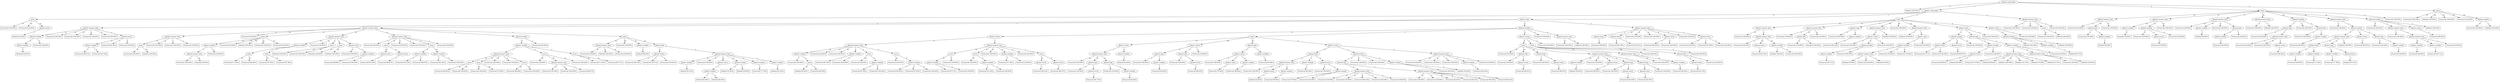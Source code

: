 digraph G {
"bg==" [ shape=ellipse label="phone2-subnumber"]
"bg==" -> "bi0w" [ label="0" ]
"bi0w" [ shape=box label="Deleted (100.00%)"]
"bg==" -> "bi0x" [ label="1" ]
"bi0x" [ shape=ellipse label="phone1-subnumber"]
"bi0x" -> "bi0xLTA=" [ label="0" ]
"bi0xLTA=" [ shape=ellipse label="name"]
"bi0xLTA=" -> "bi0xLTAtMA==" [ label="Fc" ]
"bi0xLTAtMA==" [ shape=box label="Preserved (100.00%)"]
"bi0xLTA=" -> "bi0xLTAtMw==" [ label="Nc" ]
"bi0xLTAtMw==" [ shape=box label="Preserved (100.00%)"]
"bi0xLTA=" -> "bi0xLTAtNQ==" [ label="Sc" ]
"bi0xLTAtNQ==" [ shape=ellipse label="phone2-stress"]
"bi0xLTAtNQ==" -> "bi0xLTAtNS0w" [ label="-1" ]
"bi0xLTAtNS0w" [ shape=box label="Deleted (81.82%)"]
"bi0x" -> "bi0xLTE=" [ label="1" ]
"bi0xLTE=" [ shape=ellipse label="phone1-type"]
"bi0xLTE=" -> "bi0xLTEtMA==" [ label="a" ]
"bi0xLTEtMA==" [ shape=ellipse label="phone1-manner class"]
"bi0xLTEtMA==" -> "bi0xLTEtMC0xMQ==" [ label="fn" ]
"bi0xLTEtMC0xMQ==" [ shape=ellipse label="phone2-number"]
"bi0xLTEtMC0xMQ==" -> "bi0xLTEtMC0xMS0y" [ label="2" ]
"bi0xLTEtMC0xMS0y" [ shape=ellipse label="phone1-number"]
"bi0xLTEtMC0xMS0y" -> "bi0xLTEtMC0xMS0yLTE=" [ label="1" ]
"bi0xLTEtMC0xMS0yLTE=" [ shape=box label="Mutated (50.00%)"]
"bi0xLTEtMC0xMQ==" -> "bi0xLTEtMC0xMS0z" [ label="3" ]
"bi0xLTEtMC0xMS0z" [ shape=box label="Preserved (100.00%)"]
"bi0xLTEtMA==" -> "bi0xLTEtMC0xMg==" [ label="fs" ]
"bi0xLTEtMC0xMg==" [ shape=box label="Preserved (100.00%)"]
"bi0xLTEtMA==" -> "bi0xLTEtMC0xMw==" [ label="fu" ]
"bi0xLTEtMC0xMw==" [ shape=box label="Preserved (100.00%)"]
"bi0xLTEtMA==" -> "bi0xLTEtMC0xNA==" [ label="g" ]
"bi0xLTEtMC0xNA==" [ shape=box label="Preserved (100.00%)"]
"bi0xLTEtMA==" -> "bi0xLTEtMC0xNQ==" [ label="n" ]
"bi0xLTEtMC0xNQ==" [ shape=box label="Preserved (100.00%)"]
"bi0xLTEtMA==" -> "bi0xLTEtMC0xNg==" [ label="s" ]
"bi0xLTEtMC0xNg==" [ shape=ellipse label="phone2-stress"]
"bi0xLTEtMC0xNg==" -> "bi0xLTEtMC0xNi0x" [ label="0" ]
"bi0xLTEtMC0xNi0x" [ shape=ellipse label="phone1-number"]
"bi0xLTEtMC0xNi0x" -> "bi0xLTEtMC0xNi0xLTE=" [ label="1" ]
"bi0xLTEtMC0xNi0xLTE=" [ shape=box label="Preserved (66.67%)"]
"bi0xLTEtMC0xNi0x" -> "bi0xLTEtMC0xNi0xLTI=" [ label="2" ]
"bi0xLTEtMC0xNi0xLTI=" [ shape=box label="Preserved (83.33%)"]
"bi0xLTEtMC0xNg==" -> "bi0xLTEtMC0xNi0y" [ label="1" ]
"bi0xLTEtMC0xNi0y" [ shape=box label="Preserved (94.44%)"]
"bi0xLTEtMC0xNg==" -> "bi0xLTEtMC0xNi0z" [ label="2" ]
"bi0xLTEtMC0xNi0z" [ shape=box label="Preserved (100.00%)"]
"bi0xLTE=" -> "bi0xLTEtMQ==" [ label="c" ]
"bi0xLTEtMQ==" [ shape=ellipse label="phone1-manner class"]
"bi0xLTEtMQ==" -> "bi0xLTEtMS0xMA==" [ label="a" ]
"bi0xLTEtMS0xMA==" [ shape=ellipse label="phone2-manner class"]
"bi0xLTEtMS0xMA==" -> "bi0xLTEtMS0xMC0z" [ label="fs" ]
"bi0xLTEtMS0xMC0z" [ shape=ellipse label="name"]
"bi0xLTEtMS0xMC0z" -> "bi0xLTEtMS0xMC0zLTA=" [ label="Fc" ]
"bi0xLTEtMS0xMC0zLTA=" [ shape=box label="Preserved (100.00%)"]
"bi0xLTEtMS0xMC0z" -> "bi0xLTEtMS0xMC0zLTE=" [ label="Fr" ]
"bi0xLTEtMS0xMC0zLTE=" [ shape=box label="Deleted (100.00%)"]
"bi0xLTEtMS0xMA==" -> "bi0xLTEtMS0xMC01" [ label="g" ]
"bi0xLTEtMS0xMC01" [ shape=box label="Preserved (100.00%)"]
"bi0xLTEtMS0xMA==" -> "bi0xLTEtMS0xMC03" [ label="s" ]
"bi0xLTEtMS0xMC03" [ shape=box label="Preserved (100.00%)"]
"bi0xLTEtMS0xMA==" -> "bi0xLTEtMS0xMC04" [ label="v" ]
"bi0xLTEtMS0xMC04" [ shape=box label="Preserved (100.00%)"]
"bi0xLTEtMQ==" -> "bi0xLTEtMS0xMQ==" [ label="fn" ]
"bi0xLTEtMS0xMQ==" [ shape=box label="Preserved (100.00%)"]
"bi0xLTEtMQ==" -> "bi0xLTEtMS0xMg==" [ label="fs" ]
"bi0xLTEtMS0xMg==" [ shape=ellipse label="name"]
"bi0xLTEtMS0xMg==" -> "bi0xLTEtMS0xMi0w" [ label="Fc" ]
"bi0xLTEtMS0xMi0w" [ shape=ellipse label="phone1-number"]
"bi0xLTEtMS0xMi0w" -> "bi0xLTEtMS0xMi0wLTE=" [ label="1" ]
"bi0xLTEtMS0xMi0wLTE=" [ shape=ellipse label="phone2-manner class"]
"bi0xLTEtMS0xMi0wLTE=" -> "bi0xLTEtMS0xMi0wLTEtMQ==" [ label="a" ]
"bi0xLTEtMS0xMi0wLTEtMQ==" [ shape=box label="Preserved (100.00%)"]
"bi0xLTEtMS0xMi0wLTE=" -> "bi0xLTEtMS0xMi0wLTEtMg==" [ label="fn" ]
"bi0xLTEtMS0xMi0wLTEtMg==" [ shape=box label="Mutated (50.00%)"]
"bi0xLTEtMS0xMi0w" -> "bi0xLTEtMS0xMi0wLTI=" [ label="2" ]
"bi0xLTEtMS0xMi0wLTI=" [ shape=box label="Preserved (100.00%)"]
"bi0xLTEtMS0xMg==" -> "bi0xLTEtMS0xMi0x" [ label="Fr" ]
"bi0xLTEtMS0xMi0x" [ shape=box label="Preserved (100.00%)"]
"bi0xLTEtMS0xMg==" -> "bi0xLTEtMS0xMi0z" [ label="Nc" ]
"bi0xLTEtMS0xMi0z" [ shape=box label="Deleted (100.00%)"]
"bi0xLTEtMS0xMg==" -> "bi0xLTEtMS0xMi01" [ label="Sc" ]
"bi0xLTEtMS0xMi01" [ shape=box label="Preserved (100.00%)"]
"bi0xLTEtMS0xMg==" -> "bi0xLTEtMS0xMi02" [ label="Sr" ]
"bi0xLTEtMS0xMi02" [ shape=box label="Preserved (100.00%)"]
"bi0xLTEtMQ==" -> "bi0xLTEtMS0xMw==" [ label="fu" ]
"bi0xLTEtMS0xMw==" [ shape=ellipse label="phone2-manner class"]
"bi0xLTEtMS0xMw==" -> "bi0xLTEtMS0xMy0y" [ label="fn" ]
"bi0xLTEtMS0xMy0y" [ shape=ellipse label="phone1-number"]
"bi0xLTEtMS0xMy0y" -> "bi0xLTEtMS0xMy0yLTE=" [ label="1" ]
"bi0xLTEtMS0xMy0yLTE=" [ shape=ellipse label="name"]
"bi0xLTEtMS0xMy0yLTE=" -> "bi0xLTEtMS0xMy0yLTEtMA==" [ label="Fc" ]
"bi0xLTEtMS0xMy0yLTEtMA==" [ shape=box label="Preserved (71.43%)"]
"bi0xLTEtMS0xMy0yLTE=" -> "bi0xLTEtMS0xMy0yLTEtMQ==" [ label="Fr" ]
"bi0xLTEtMS0xMy0yLTEtMQ==" [ shape=box label="Preserved (64.29%)"]
"bi0xLTEtMS0xMy0y" -> "bi0xLTEtMS0xMy0yLTI=" [ label="2" ]
"bi0xLTEtMS0xMy0yLTI=" [ shape=ellipse label="name"]
"bi0xLTEtMS0xMy0yLTI=" -> "bi0xLTEtMS0xMy0yLTItMA==" [ label="Fc" ]
"bi0xLTEtMS0xMy0yLTItMA==" [ shape=box label="Preserved (87.50%)"]
"bi0xLTEtMS0xMy0yLTI=" -> "bi0xLTEtMS0xMy0yLTItMQ==" [ label="Fr" ]
"bi0xLTEtMS0xMy0yLTItMQ==" [ shape=box label="Preserved (87.50%)"]
"bi0xLTEtMS0xMw==" -> "bi0xLTEtMS0xMy01" [ label="g" ]
"bi0xLTEtMS0xMy01" [ shape=box label="Preserved (100.00%)"]
"bi0xLTEtMS0xMw==" -> "bi0xLTEtMS0xMy02" [ label="n" ]
"bi0xLTEtMS0xMy02" [ shape=ellipse label="name"]
"bi0xLTEtMS0xMy02" -> "bi0xLTEtMS0xMy02LTE=" [ label="Fr" ]
"bi0xLTEtMS0xMy02LTE=" [ shape=box label="Mutated (100.00%)"]
"bi0xLTEtMS0xMy02" -> "bi0xLTEtMS0xMy02LTM=" [ label="Nc" ]
"bi0xLTEtMS0xMy02LTM=" [ shape=box label="Preserved (100.00%)"]
"bi0xLTEtMS0xMw==" -> "bi0xLTEtMS0xMy03" [ label="s" ]
"bi0xLTEtMS0xMy03" [ shape=ellipse label="name"]
"bi0xLTEtMS0xMy03" -> "bi0xLTEtMS0xMy03LTE=" [ label="Fr" ]
"bi0xLTEtMS0xMy03LTE=" [ shape=box label="Mutated (100.00%)"]
"bi0xLTEtMS0xMy03" -> "bi0xLTEtMS0xMy03LTM=" [ label="Nc" ]
"bi0xLTEtMS0xMy03LTM=" [ shape=box label="Deleted (100.00%)"]
"bi0xLTEtMS0xMw==" -> "bi0xLTEtMS0xMy04" [ label="v" ]
"bi0xLTEtMS0xMy04" [ shape=ellipse label="phone2-stress"]
"bi0xLTEtMS0xMy04" -> "bi0xLTEtMS0xMy04LTE=" [ label="0" ]
"bi0xLTEtMS0xMy04LTE=" [ shape=box label="Preserved (100.00%)"]
"bi0xLTEtMS0xMy04" -> "bi0xLTEtMS0xMy04LTI=" [ label="1" ]
"bi0xLTEtMS0xMy04LTI=" [ shape=ellipse label="phone1-number"]
"bi0xLTEtMS0xMy04LTI=" -> "bi0xLTEtMS0xMy04LTItMQ==" [ label="1" ]
"bi0xLTEtMS0xMy04LTItMQ==" [ shape=box label="Preserved (88.89%)"]
"bi0xLTEtMS0xMy04LTI=" -> "bi0xLTEtMS0xMy04LTItMg==" [ label="2" ]
"bi0xLTEtMS0xMy04LTItMg==" [ shape=box label="Preserved (100.00%)"]
"bi0xLTEtMQ==" -> "bi0xLTEtMS0xNA==" [ label="g" ]
"bi0xLTEtMS0xNA==" [ shape=ellipse label="phone2-manner class"]
"bi0xLTEtMS0xNA==" -> "bi0xLTEtMS0xNC0x" [ label="a" ]
"bi0xLTEtMS0xNC0x" [ shape=box label="Preserved (100.00%)"]
"bi0xLTEtMS0xNA==" -> "bi0xLTEtMS0xNC0y" [ label="fn" ]
"bi0xLTEtMS0xNC0y" [ shape=ellipse label="name"]
"bi0xLTEtMS0xNC0y" -> "bi0xLTEtMS0xNC0yLTA=" [ label="Fc" ]
"bi0xLTEtMS0xNC0yLTA=" [ shape=ellipse label="phone2-stress"]
"bi0xLTEtMS0xNC0yLTA=" -> "bi0xLTEtMS0xNC0yLTAtMA==" [ label="-1" ]
"bi0xLTEtMS0xNC0yLTAtMA==" [ shape=box label="Preserved (83.33%)"]
"bi0xLTEtMS0xNC0y" -> "bi0xLTEtMS0xNC0yLTI=" [ label="G" ]
"bi0xLTEtMS0xNC0yLTI=" [ shape=ellipse label="phone2-stress"]
"bi0xLTEtMS0xNC0yLTI=" -> "bi0xLTEtMS0xNC0yLTItMA==" [ label="-1" ]
"bi0xLTEtMS0xNC0yLTItMA==" [ shape=box label="Preserved (66.67%)"]
"bi0xLTEtMS0xNA==" -> "bi0xLTEtMS0xNC01" [ label="g" ]
"bi0xLTEtMS0xNC01" [ shape=box label="Preserved (100.00%)"]
"bi0xLTEtMS0xNA==" -> "bi0xLTEtMS0xNC02" [ label="n" ]
"bi0xLTEtMS0xNC02" [ shape=box label="Preserved (100.00%)"]
"bi0xLTEtMS0xNA==" -> "bi0xLTEtMS0xNC03" [ label="s" ]
"bi0xLTEtMS0xNC03" [ shape=ellipse label="name"]
"bi0xLTEtMS0xNC03" -> "bi0xLTEtMS0xNC03LTI=" [ label="G" ]
"bi0xLTEtMS0xNC03LTI=" [ shape=ellipse label="phone1-number"]
"bi0xLTEtMS0xNC03LTI=" -> "bi0xLTEtMS0xNC03LTItMQ==" [ label="1" ]
"bi0xLTEtMS0xNC03LTItMQ==" [ shape=box label="Preserved (83.33%)"]
"bi0xLTEtMS0xNC03LTI=" -> "bi0xLTEtMS0xNC03LTItMg==" [ label="2" ]
"bi0xLTEtMS0xNC03LTItMg==" [ shape=box label="Preserved (86.67%)"]
"bi0xLTEtMS0xNC03" -> "bi0xLTEtMS0xNC03LTU=" [ label="Sc" ]
"bi0xLTEtMS0xNC03LTU=" [ shape=ellipse label="phone1-number"]
"bi0xLTEtMS0xNC03LTU=" -> "bi0xLTEtMS0xNC03LTUtMQ==" [ label="1" ]
"bi0xLTEtMS0xNC03LTUtMQ==" [ shape=box label="Preserved (83.33%)"]
"bi0xLTEtMS0xNC03LTU=" -> "bi0xLTEtMS0xNC03LTUtMg==" [ label="2" ]
"bi0xLTEtMS0xNC03LTUtMg==" [ shape=box label="Preserved (100.00%)"]
"bi0xLTEtMS0xNA==" -> "bi0xLTEtMS0xNC04" [ label="v" ]
"bi0xLTEtMS0xNC04" [ shape=box label="Preserved (100.00%)"]
"bi0xLTEtMQ==" -> "bi0xLTEtMS0xNQ==" [ label="n" ]
"bi0xLTEtMS0xNQ==" [ shape=ellipse label="phone2-number"]
"bi0xLTEtMS0xNQ==" -> "bi0xLTEtMS0xNS0w" [ label="0" ]
"bi0xLTEtMS0xNS0w" [ shape=ellipse label="phone1-number"]
"bi0xLTEtMS0xNS0w" -> "bi0xLTEtMS0xNS0wLTE=" [ label="1" ]
"bi0xLTEtMS0xNS0wLTE=" [ shape=ellipse label="phone2-manner class"]
"bi0xLTEtMS0xNS0wLTE=" -> "bi0xLTEtMS0xNS0wLTEtMg==" [ label="fn" ]
"bi0xLTEtMS0xNS0wLTEtMg==" [ shape=ellipse label="name"]
"bi0xLTEtMS0xNS0wLTEtMg==" -> "bi0xLTEtMS0xNS0wLTEtMi0w" [ label="Fc" ]
"bi0xLTEtMS0xNS0wLTEtMi0w" [ shape=box label="Preserved (84.62%)"]
"bi0xLTEtMS0xNS0wLTEtMg==" -> "bi0xLTEtMS0xNS0wLTEtMi00" [ label="Nr" ]
"bi0xLTEtMS0xNS0wLTEtMi00" [ shape=box label="Preserved (100.00%)"]
"bi0xLTEtMS0xNS0wLTE=" -> "bi0xLTEtMS0xNS0wLTEtMw==" [ label="fs" ]
"bi0xLTEtMS0xNS0wLTEtMw==" [ shape=ellipse label="name"]
"bi0xLTEtMS0xNS0wLTEtMw==" -> "bi0xLTEtMS0xNS0wLTEtMy0w" [ label="Fc" ]
"bi0xLTEtMS0xNS0wLTEtMy0w" [ shape=box label="Preserved (100.00%)"]
"bi0xLTEtMS0xNS0wLTEtMw==" -> "bi0xLTEtMS0xNS0wLTEtMy00" [ label="Nr" ]
"bi0xLTEtMS0xNS0wLTEtMy00" [ shape=box label="Preserved (75.00%)"]
"bi0xLTEtMS0xNS0wLTE=" -> "bi0xLTEtMS0xNS0wLTEtNA==" [ label="fu" ]
"bi0xLTEtMS0xNS0wLTEtNA==" [ shape=box label="Preserved (100.00%)"]
"bi0xLTEtMS0xNS0wLTE=" -> "bi0xLTEtMS0xNS0wLTEtNQ==" [ label="g" ]
"bi0xLTEtMS0xNS0wLTEtNQ==" [ shape=box label="Preserved (100.00%)"]
"bi0xLTEtMS0xNS0wLTE=" -> "bi0xLTEtMS0xNS0wLTEtNw==" [ label="s" ]
"bi0xLTEtMS0xNS0wLTEtNw==" [ shape=ellipse label="name"]
"bi0xLTEtMS0xNS0wLTEtNw==" -> "bi0xLTEtMS0xNS0wLTEtNy00" [ label="Nr" ]
"bi0xLTEtMS0xNS0wLTEtNy00" [ shape=box label="Preserved (88.89%)"]
"bi0xLTEtMS0xNS0wLTEtNw==" -> "bi0xLTEtMS0xNS0wLTEtNy01" [ label="Sc" ]
"bi0xLTEtMS0xNS0wLTEtNy01" [ shape=box label="Preserved (100.00%)"]
"bi0xLTEtMS0xNS0w" -> "bi0xLTEtMS0xNS0wLTI=" [ label="2" ]
"bi0xLTEtMS0xNS0wLTI=" [ shape=ellipse label="name"]
"bi0xLTEtMS0xNS0wLTI=" -> "bi0xLTEtMS0xNS0wLTItMA==" [ label="Fc" ]
"bi0xLTEtMS0xNS0wLTItMA==" [ shape=box label="Preserved (100.00%)"]
"bi0xLTEtMS0xNS0wLTI=" -> "bi0xLTEtMS0xNS0wLTItNA==" [ label="Nr" ]
"bi0xLTEtMS0xNS0wLTItNA==" [ shape=ellipse label="phone2-manner class"]
"bi0xLTEtMS0xNS0wLTItNA==" -> "bi0xLTEtMS0xNS0wLTItNC0y" [ label="fn" ]
"bi0xLTEtMS0xNS0wLTItNC0y" [ shape=box label="Preserved (100.00%)"]
"bi0xLTEtMS0xNS0wLTItNA==" -> "bi0xLTEtMS0xNS0wLTItNC01" [ label="g" ]
"bi0xLTEtMS0xNS0wLTItNC01" [ shape=box label="Preserved (100.00%)"]
"bi0xLTEtMS0xNS0wLTItNA==" -> "bi0xLTEtMS0xNS0wLTItNC03" [ label="s" ]
"bi0xLTEtMS0xNS0wLTItNC03" [ shape=box label="Preserved (66.67%)"]
"bi0xLTEtMS0xNS0wLTI=" -> "bi0xLTEtMS0xNS0wLTItNQ==" [ label="Sc" ]
"bi0xLTEtMS0xNS0wLTItNQ==" [ shape=box label="Preserved (100.00%)"]
"bi0xLTEtMS0xNS0w" -> "bi0xLTEtMS0xNS0wLTM=" [ label="3" ]
"bi0xLTEtMS0xNS0wLTM=" [ shape=ellipse label="name"]
"bi0xLTEtMS0xNS0wLTM=" -> "bi0xLTEtMS0xNS0wLTMtNA==" [ label="Nr" ]
"bi0xLTEtMS0xNS0wLTMtNA==" [ shape=box label="Preserved (71.43%)"]
"bi0xLTEtMS0xNS0wLTM=" -> "bi0xLTEtMS0xNS0wLTMtNQ==" [ label="Sc" ]
"bi0xLTEtMS0xNS0wLTMtNQ==" [ shape=box label="Preserved (85.71%)"]
"bi0xLTEtMS0xNQ==" -> "bi0xLTEtMS0xNS0x" [ label="1" ]
"bi0xLTEtMS0xNS0x" [ shape=box label="Preserved (100.00%)"]
"bi0xLTEtMQ==" -> "bi0xLTEtMS0xNg==" [ label="s" ]
"bi0xLTEtMS0xNg==" [ shape=ellipse label="name"]
"bi0xLTEtMS0xNg==" -> "bi0xLTEtMS0xNi0w" [ label="Fc" ]
"bi0xLTEtMS0xNi0w" [ shape=ellipse label="phone2-manner class"]
"bi0xLTEtMS0xNi0w" -> "bi0xLTEtMS0xNi0wLTI=" [ label="fn" ]
"bi0xLTEtMS0xNi0wLTI=" [ shape=box label="Preserved (100.00%)"]
"bi0xLTEtMS0xNi0w" -> "bi0xLTEtMS0xNi0wLTM=" [ label="fs" ]
"bi0xLTEtMS0xNi0wLTM=" [ shape=box label="Deleted (100.00%)"]
"bi0xLTEtMS0xNi0w" -> "bi0xLTEtMS0xNi0wLTQ=" [ label="fu" ]
"bi0xLTEtMS0xNi0wLTQ=" [ shape=box label="Preserved (100.00%)"]
"bi0xLTEtMS0xNg==" -> "bi0xLTEtMS0xNi0z" [ label="Nc" ]
"bi0xLTEtMS0xNi0z" [ shape=box label="Preserved (100.00%)"]
"bi0xLTEtMS0xNg==" -> "bi0xLTEtMS0xNi01" [ label="Sc" ]
"bi0xLTEtMS0xNi01" [ shape=ellipse label="phone1-number"]
"bi0xLTEtMS0xNi01" -> "bi0xLTEtMS0xNi01LTE=" [ label="1" ]
"bi0xLTEtMS0xNi01LTE=" [ shape=box label="Deleted (60.00%)"]
"bi0xLTEtMS0xNg==" -> "bi0xLTEtMS0xNi02" [ label="Sr" ]
"bi0xLTEtMS0xNi02" [ shape=ellipse label="phone2-type"]
"bi0xLTEtMS0xNi02" -> "bi0xLTEtMS0xNi02LTM=" [ label="n" ]
"bi0xLTEtMS0xNi02LTM=" [ shape=ellipse label="phone2-stress"]
"bi0xLTEtMS0xNi02LTM=" -> "bi0xLTEtMS0xNi02LTMtMQ==" [ label="0" ]
"bi0xLTEtMS0xNi02LTMtMQ==" [ shape=box label="Preserved (58.33%)"]
"bi0xLTEtMS0xNi02LTM=" -> "bi0xLTEtMS0xNi02LTMtMg==" [ label="1" ]
"bi0xLTEtMS0xNi02LTMtMg==" [ shape=box label="Preserved (78.57%)"]
"bi0xLTEtMS0xNi02LTM=" -> "bi0xLTEtMS0xNi02LTMtMw==" [ label="2" ]
"bi0xLTEtMS0xNi02LTMtMw==" [ shape=box label="Preserved (100.00%)"]
"bi0xLTEtMS0xNi02" -> "bi0xLTEtMS0xNi02LTQ=" [ label="o" ]
"bi0xLTEtMS0xNi02LTQ=" [ shape=ellipse label="phone2-manner class"]
"bi0xLTEtMS0xNi02LTQ=" -> "bi0xLTEtMS0xNi02LTQtMg==" [ label="fn" ]
"bi0xLTEtMS0xNi02LTQtMg==" [ shape=ellipse label="phone1-number"]
"bi0xLTEtMS0xNi02LTQtMg==" -> "bi0xLTEtMS0xNi02LTQtMi0x" [ label="1" ]
"bi0xLTEtMS0xNi02LTQtMi0x" [ shape=box label="Deleted (91.67%)"]
"bi0xLTEtMS0xNi02LTQ=" -> "bi0xLTEtMS0xNi02LTQtMw==" [ label="fs" ]
"bi0xLTEtMS0xNi02LTQtMw==" [ shape=box label="Preserved (100.00%)"]
"bi0xLTEtMS0xNi02LTQ=" -> "bi0xLTEtMS0xNi02LTQtNA==" [ label="fu" ]
"bi0xLTEtMS0xNi02LTQtNA==" [ shape=ellipse label="phone2-stress"]
"bi0xLTEtMS0xNi02LTQtNA==" -> "bi0xLTEtMS0xNi02LTQtNC0w" [ label="-1" ]
"bi0xLTEtMS0xNi02LTQtNC0w" [ shape=ellipse label="phone1-number"]
"bi0xLTEtMS0xNi02LTQtNC0w" -> "bi0xLTEtMS0xNi02LTQtNC0wLTE=" [ label="1" ]
"bi0xLTEtMS0xNi02LTQtNC0wLTE=" [ shape=box label="Deleted (50.00%)"]
"bi0xLTEtMS0xNi02LTQtNC0w" -> "bi0xLTEtMS0xNi02LTQtNC0wLTI=" [ label="2" ]
"bi0xLTEtMS0xNi02LTQtNC0wLTI=" [ shape=box label="Deleted (50.00%)"]
"bi0xLTEtMS0xNi02LTQ=" -> "bi0xLTEtMS0xNi02LTQtNQ==" [ label="g" ]
"bi0xLTEtMS0xNi02LTQtNQ==" [ shape=ellipse label="phone1-number"]
"bi0xLTEtMS0xNi02LTQtNQ==" -> "bi0xLTEtMS0xNi02LTQtNS0x" [ label="1" ]
"bi0xLTEtMS0xNi02LTQtNS0x" [ shape=box label="Deleted (53.85%)"]
"bi0xLTEtMS0xNi02LTQtNQ==" -> "bi0xLTEtMS0xNi02LTQtNS0y" [ label="2" ]
"bi0xLTEtMS0xNi02LTQtNS0y" [ shape=box label="Deleted (50.00%)"]
"bi0xLTEtMS0xNi02LTQ=" -> "bi0xLTEtMS0xNi02LTQtNg==" [ label="n" ]
"bi0xLTEtMS0xNi02LTQtNg==" [ shape=ellipse label="phone1-number"]
"bi0xLTEtMS0xNi02LTQtNg==" -> "bi0xLTEtMS0xNi02LTQtNi0x" [ label="1" ]
"bi0xLTEtMS0xNi02LTQtNi0x" [ shape=box label="Preserved (77.78%)"]
"bi0xLTEtMS0xNi02LTQ=" -> "bi0xLTEtMS0xNi02LTQtNw==" [ label="s" ]
"bi0xLTEtMS0xNi02LTQtNw==" [ shape=ellipse label="phone1-number"]
"bi0xLTEtMS0xNi02LTQtNw==" -> "bi0xLTEtMS0xNi02LTQtNy0x" [ label="1" ]
"bi0xLTEtMS0xNi02LTQtNy0x" [ shape=box label="Deleted (93.33%)"]
"bi0xLTE=" -> "bi0xLTEtMg==" [ label="n" ]
"bi0xLTEtMg==" [ shape=ellipse label="phone2-number"]
"bi0xLTEtMg==" -> "bi0xLTEtMi0w" [ label="0" ]
"bi0xLTEtMi0w" [ shape=ellipse label="phone1-stress"]
"bi0xLTEtMi0w" -> "bi0xLTEtMi0wLTE=" [ label="0" ]
"bi0xLTEtMi0wLTE=" [ shape=ellipse label="phone2-manner class"]
"bi0xLTEtMi0wLTE=" -> "bi0xLTEtMi0wLTEtMg==" [ label="fn" ]
"bi0xLTEtMi0wLTEtMg==" [ shape=ellipse label="phone1-number"]
"bi0xLTEtMi0wLTEtMg==" -> "bi0xLTEtMi0wLTEtMi0x" [ label="1" ]
"bi0xLTEtMi0wLTEtMi0x" [ shape=box label="Preserved (100.00%)"]
"bi0xLTEtMi0wLTEtMg==" -> "bi0xLTEtMi0wLTEtMi0y" [ label="2" ]
"bi0xLTEtMi0wLTEtMi0y" [ shape=ellipse label="name"]
"bi0xLTEtMi0wLTEtMi0y" -> "bi0xLTEtMi0wLTEtMi0yLTA=" [ label="Fc" ]
"bi0xLTEtMi0wLTEtMi0yLTA=" [ shape=box label="Deleted (60.00%)"]
"bi0xLTEtMi0wLTEtMi0y" -> "bi0xLTEtMi0wLTEtMi0yLTc=" [ label="V" ]
"bi0xLTEtMi0wLTEtMi0yLTc=" [ shape=box label="Preserved (80.00%)"]
"bi0xLTEtMi0wLTE=" -> "bi0xLTEtMi0wLTEtMw==" [ label="fs" ]
"bi0xLTEtMi0wLTEtMw==" [ shape=box label="Preserved (100.00%)"]
"bi0xLTEtMi0wLTE=" -> "bi0xLTEtMi0wLTEtNA==" [ label="fu" ]
"bi0xLTEtMi0wLTEtNA==" [ shape=box label="Preserved (100.00%)"]
"bi0xLTEtMi0wLTE=" -> "bi0xLTEtMi0wLTEtNQ==" [ label="g" ]
"bi0xLTEtMi0wLTEtNQ==" [ shape=ellipse label="phone1-number"]
"bi0xLTEtMi0wLTEtNQ==" -> "bi0xLTEtMi0wLTEtNS0x" [ label="1" ]
"bi0xLTEtMi0wLTEtNS0x" [ shape=box label="Preserved (97.78%)"]
"bi0xLTEtMi0wLTEtNQ==" -> "bi0xLTEtMi0wLTEtNS0y" [ label="2" ]
"bi0xLTEtMi0wLTEtNS0y" [ shape=box label="Preserved (100.00%)"]
"bi0xLTEtMi0wLTE=" -> "bi0xLTEtMi0wLTEtNg==" [ label="n" ]
"bi0xLTEtMi0wLTEtNg==" [ shape=ellipse label="name"]
"bi0xLTEtMi0wLTEtNg==" -> "bi0xLTEtMi0wLTEtNi0z" [ label="Nc" ]
"bi0xLTEtMi0wLTEtNi0z" [ shape=box label="Preserved (100.00%)"]
"bi0xLTEtMi0wLTEtNg==" -> "bi0xLTEtMi0wLTEtNi03" [ label="V" ]
"bi0xLTEtMi0wLTEtNi03" [ shape=ellipse label="phone1-number"]
"bi0xLTEtMi0wLTEtNi03" -> "bi0xLTEtMi0wLTEtNi03LTE=" [ label="1" ]
"bi0xLTEtMi0wLTEtNi03LTE=" [ shape=box label="Preserved (87.50%)"]
"bi0xLTEtMi0wLTEtNi03" -> "bi0xLTEtMi0wLTEtNi03LTI=" [ label="2" ]
"bi0xLTEtMi0wLTEtNi03LTI=" [ shape=box label="Preserved (100.00%)"]
"bi0xLTEtMi0wLTE=" -> "bi0xLTEtMi0wLTEtNw==" [ label="s" ]
"bi0xLTEtMi0wLTEtNw==" [ shape=ellipse label="name"]
"bi0xLTEtMi0wLTEtNw==" -> "bi0xLTEtMi0wLTEtNy01" [ label="Sc" ]
"bi0xLTEtMi0wLTEtNy01" [ shape=box label="Preserved (100.00%)"]
"bi0xLTEtMi0wLTEtNw==" -> "bi0xLTEtMi0wLTEtNy03" [ label="V" ]
"bi0xLTEtMi0wLTEtNy03" [ shape=ellipse label="phone1-number"]
"bi0xLTEtMi0wLTEtNy03" -> "bi0xLTEtMi0wLTEtNy03LTE=" [ label="1" ]
"bi0xLTEtMi0wLTEtNy03LTE=" [ shape=box label="Preserved (92.00%)"]
"bi0xLTEtMi0wLTEtNy03" -> "bi0xLTEtMi0wLTEtNy03LTI=" [ label="2" ]
"bi0xLTEtMi0wLTEtNy03LTI=" [ shape=box label="Preserved (87.50%)"]
"bi0xLTEtMi0wLTEtNy03" -> "bi0xLTEtMi0wLTEtNy03LTM=" [ label="3" ]
"bi0xLTEtMi0wLTEtNy03LTM=" [ shape=box label="Preserved (100.00%)"]
"bi0xLTEtMi0w" -> "bi0xLTEtMi0wLTI=" [ label="1" ]
"bi0xLTEtMi0wLTI=" [ shape=ellipse label="phone2-manner class"]
"bi0xLTEtMi0wLTI=" -> "bi0xLTEtMi0wLTItMg==" [ label="fn" ]
"bi0xLTEtMi0wLTItMg==" [ shape=ellipse label="name"]
"bi0xLTEtMi0wLTItMg==" -> "bi0xLTEtMi0wLTItMi0w" [ label="Fc" ]
"bi0xLTEtMi0wLTItMi0w" [ shape=ellipse label="phone1-number"]
"bi0xLTEtMi0wLTItMi0w" -> "bi0xLTEtMi0wLTItMi0wLTE=" [ label="1" ]
"bi0xLTEtMi0wLTItMi0wLTE=" [ shape=box label="Preserved (85.71%)"]
"bi0xLTEtMi0wLTItMi0w" -> "bi0xLTEtMi0wLTItMi0wLTI=" [ label="2" ]
"bi0xLTEtMi0wLTItMi0wLTI=" [ shape=box label="Preserved (100.00%)"]
"bi0xLTEtMi0wLTItMg==" -> "bi0xLTEtMi0wLTItMi03" [ label="V" ]
"bi0xLTEtMi0wLTItMi03" [ shape=box label="Preserved (100.00%)"]
"bi0xLTEtMi0wLTI=" -> "bi0xLTEtMi0wLTItMw==" [ label="fs" ]
"bi0xLTEtMi0wLTItMw==" [ shape=ellipse label="name"]
"bi0xLTEtMi0wLTItMw==" -> "bi0xLTEtMi0wLTItMy0w" [ label="Fc" ]
"bi0xLTEtMi0wLTItMy0w" [ shape=box label="Preserved (100.00%)"]
"bi0xLTEtMi0wLTItMw==" -> "bi0xLTEtMi0wLTItMy03" [ label="V" ]
"bi0xLTEtMi0wLTItMy03" [ shape=ellipse label="phone1-number"]
"bi0xLTEtMi0wLTItMy03" -> "bi0xLTEtMi0wLTItMy03LTE=" [ label="1" ]
"bi0xLTEtMi0wLTItMy03LTE=" [ shape=box label="Preserved (81.25%)"]
"bi0xLTEtMi0wLTItMy03" -> "bi0xLTEtMi0wLTItMy03LTI=" [ label="2" ]
"bi0xLTEtMi0wLTItMy03LTI=" [ shape=box label="Preserved (100.00%)"]
"bi0xLTEtMi0wLTI=" -> "bi0xLTEtMi0wLTItNA==" [ label="fu" ]
"bi0xLTEtMi0wLTItNA==" [ shape=box label="Preserved (100.00%)"]
"bi0xLTEtMi0wLTI=" -> "bi0xLTEtMi0wLTItNQ==" [ label="g" ]
"bi0xLTEtMi0wLTItNQ==" [ shape=ellipse label="phone1-number"]
"bi0xLTEtMi0wLTItNQ==" -> "bi0xLTEtMi0wLTItNS0x" [ label="1" ]
"bi0xLTEtMi0wLTItNS0x" [ shape=box label="Preserved (77.14%)"]
"bi0xLTEtMi0wLTItNQ==" -> "bi0xLTEtMi0wLTItNS0y" [ label="2" ]
"bi0xLTEtMi0wLTItNS0y" [ shape=box label="Preserved (100.00%)"]
"bi0xLTEtMi0wLTI=" -> "bi0xLTEtMi0wLTItNg==" [ label="n" ]
"bi0xLTEtMi0wLTItNg==" [ shape=box label="Preserved (100.00%)"]
"bi0xLTEtMi0wLTI=" -> "bi0xLTEtMi0wLTItNw==" [ label="s" ]
"bi0xLTEtMi0wLTItNw==" [ shape=ellipse label="name"]
"bi0xLTEtMi0wLTItNw==" -> "bi0xLTEtMi0wLTItNy01" [ label="Sc" ]
"bi0xLTEtMi0wLTItNy01" [ shape=ellipse label="phone2-stress"]
"bi0xLTEtMi0wLTItNy01" -> "bi0xLTEtMi0wLTItNy01LTA=" [ label="-1" ]
"bi0xLTEtMi0wLTItNy01LTA=" [ shape=box label="Preserved (90.91%)"]
"bi0xLTEtMi0wLTItNw==" -> "bi0xLTEtMi0wLTItNy03" [ label="V" ]
"bi0xLTEtMi0wLTItNy03" [ shape=ellipse label="phone2-stress"]
"bi0xLTEtMi0wLTItNy03" -> "bi0xLTEtMi0wLTItNy03LTA=" [ label="-1" ]
"bi0xLTEtMi0wLTItNy03LTA=" [ shape=box label="Preserved (96.97%)"]
"bi0xLTEtMg==" -> "bi0xLTEtMi0x" [ label="1" ]
"bi0xLTEtMi0x" [ shape=ellipse label="name"]
"bi0xLTEtMi0x" -> "bi0xLTEtMi0xLTA=" [ label="Fc" ]
"bi0xLTEtMi0xLTA=" [ shape=ellipse label="phone1-stress"]
"bi0xLTEtMi0xLTA=" -> "bi0xLTEtMi0xLTAtMg==" [ label="1" ]
"bi0xLTEtMi0xLTAtMg==" [ shape=ellipse label="phone2-manner class"]
"bi0xLTEtMi0xLTAtMg==" -> "bi0xLTEtMi0xLTAtMi0y" [ label="fn" ]
"bi0xLTEtMi0xLTAtMi0y" [ shape=box label="Preserved (100.00%)"]
"bi0xLTEtMi0xLTAtMg==" -> "bi0xLTEtMi0xLTAtMi0z" [ label="fs" ]
"bi0xLTEtMi0xLTAtMi0z" [ shape=ellipse label="phone2-type"]
"bi0xLTEtMi0xLTAtMi0z" -> "bi0xLTEtMi0xLTAtMi0zLTE=" [ label="a" ]
"bi0xLTEtMi0xLTAtMi0zLTE=" [ shape=box label="Preserved (100.00%)"]
"bi0xLTEtMi0xLTAtMi0z" -> "bi0xLTEtMi0xLTAtMi0zLTI=" [ label="c" ]
"bi0xLTEtMi0xLTAtMi0zLTI=" [ shape=ellipse label="phone2-stress"]
"bi0xLTEtMi0xLTAtMi0zLTI=" -> "bi0xLTEtMi0xLTAtMi0zLTItMA==" [ label="-1" ]
"bi0xLTEtMi0xLTAtMi0zLTItMA==" [ shape=box label="Preserved (97.73%)"]
"bi0xLTEtMi0xLTAtMg==" -> "bi0xLTEtMi0xLTAtMi00" [ label="fu" ]
"bi0xLTEtMi0xLTAtMi00" [ shape=ellipse label="phone2-type"]
"bi0xLTEtMi0xLTAtMi00" -> "bi0xLTEtMi0xLTAtMi00LTE=" [ label="a" ]
"bi0xLTEtMi0xLTAtMi00LTE=" [ shape=box label="Preserved (100.00%)"]
"bi0xLTEtMi0xLTAtMi00" -> "bi0xLTEtMi0xLTAtMi00LTI=" [ label="c" ]
"bi0xLTEtMi0xLTAtMi00LTI=" [ shape=ellipse label="phone1-number"]
"bi0xLTEtMi0xLTAtMi00LTI=" -> "bi0xLTEtMi0xLTAtMi00LTItMQ==" [ label="1" ]
"bi0xLTEtMi0xLTAtMi00LTItMQ==" [ shape=box label="Preserved (82.00%)"]
"bi0xLTEtMi0xLTA=" -> "bi0xLTEtMi0xLTAtMw==" [ label="2" ]
"bi0xLTEtMi0xLTAtMw==" [ shape=ellipse label="phone1-number"]
"bi0xLTEtMi0xLTAtMw==" -> "bi0xLTEtMi0xLTAtMy0x" [ label="1" ]
"bi0xLTEtMi0xLTAtMy0x" [ shape=box label="Deleted (50.00%)"]
"bi0xLTEtMi0x" -> "bi0xLTEtMi0xLTM=" [ label="Nc" ]
"bi0xLTEtMi0xLTM=" [ shape=ellipse label="phone1-stress"]
"bi0xLTEtMi0xLTM=" -> "bi0xLTEtMi0xLTMtMQ==" [ label="0" ]
"bi0xLTEtMi0xLTMtMQ==" [ shape=ellipse label="phone2-type"]
"bi0xLTEtMi0xLTMtMQ==" -> "bi0xLTEtMi0xLTMtMS0x" [ label="a" ]
"bi0xLTEtMi0xLTMtMS0x" [ shape=box label="Preserved (100.00%)"]
"bi0xLTEtMi0xLTMtMQ==" -> "bi0xLTEtMi0xLTMtMS0y" [ label="c" ]
"bi0xLTEtMi0xLTMtMS0y" [ shape=ellipse label="phone1-number"]
"bi0xLTEtMi0xLTMtMS0y" -> "bi0xLTEtMi0xLTMtMS0yLTE=" [ label="1" ]
"bi0xLTEtMi0xLTMtMS0yLTE=" [ shape=box label="Preserved (94.59%)"]
"bi0xLTEtMi0xLTM=" -> "bi0xLTEtMi0xLTMtMg==" [ label="1" ]
"bi0xLTEtMi0xLTMtMg==" [ shape=ellipse label="phone2-type"]
"bi0xLTEtMi0xLTMtMg==" -> "bi0xLTEtMi0xLTMtMi0x" [ label="a" ]
"bi0xLTEtMi0xLTMtMi0x" [ shape=box label="Preserved (100.00%)"]
"bi0xLTEtMi0xLTMtMg==" -> "bi0xLTEtMi0xLTMtMi0y" [ label="c" ]
"bi0xLTEtMi0xLTMtMi0y" [ shape=ellipse label="phone2-stress"]
"bi0xLTEtMi0xLTMtMi0y" -> "bi0xLTEtMi0xLTMtMi0yLTA=" [ label="-1" ]
"bi0xLTEtMi0xLTMtMi0yLTA=" [ shape=box label="Preserved (99.25%)"]
"bi0xLTEtMi0xLTM=" -> "bi0xLTEtMi0xLTMtMw==" [ label="2" ]
"bi0xLTEtMi0xLTMtMw==" [ shape=box label="Preserved (100.00%)"]
"bi0xLTEtMi0x" -> "bi0xLTEtMi0xLTU=" [ label="Sc" ]
"bi0xLTEtMi0xLTU=" [ shape=ellipse label="phone2-type"]
"bi0xLTEtMi0xLTU=" -> "bi0xLTEtMi0xLTUtMQ==" [ label="a" ]
"bi0xLTEtMi0xLTUtMQ==" [ shape=ellipse label="phone1-stress"]
"bi0xLTEtMi0xLTUtMQ==" -> "bi0xLTEtMi0xLTUtMS0x" [ label="0" ]
"bi0xLTEtMi0xLTUtMS0x" [ shape=box label="Preserved (100.00%)"]
"bi0xLTEtMi0xLTUtMQ==" -> "bi0xLTEtMi0xLTUtMS0y" [ label="1" ]
"bi0xLTEtMi0xLTUtMS0y" [ shape=ellipse label="phone2-stress"]
"bi0xLTEtMi0xLTUtMS0y" -> "bi0xLTEtMi0xLTUtMS0yLTA=" [ label="-1" ]
"bi0xLTEtMi0xLTUtMS0yLTA=" [ shape=box label="Preserved (75.00%)"]
"bi0xLTEtMi0xLTUtMQ==" -> "bi0xLTEtMi0xLTUtMS0z" [ label="2" ]
"bi0xLTEtMi0xLTUtMS0z" [ shape=ellipse label="phone1-number"]
"bi0xLTEtMi0xLTUtMS0z" -> "bi0xLTEtMi0xLTUtMS0zLTE=" [ label="1" ]
"bi0xLTEtMi0xLTUtMS0zLTE=" [ shape=box label="Preserved (88.89%)"]
"bi0xLTEtMi0xLTU=" -> "bi0xLTEtMi0xLTUtMg==" [ label="c" ]
"bi0xLTEtMi0xLTUtMg==" [ shape=ellipse label="phone1-number"]
"bi0xLTEtMi0xLTUtMg==" -> "bi0xLTEtMi0xLTUtMi0x" [ label="1" ]
"bi0xLTEtMi0xLTUtMi0x" [ shape=box label="Preserved (93.96%)"]
"bi0xLTEtMi0x" -> "bi0xLTEtMi0xLTc=" [ label="V" ]
"bi0xLTEtMi0xLTc=" [ shape=ellipse label="phone1-stress"]
"bi0xLTEtMi0xLTc=" -> "bi0xLTEtMi0xLTctMQ==" [ label="0" ]
"bi0xLTEtMi0xLTctMQ==" [ shape=ellipse label="phone2-type"]
"bi0xLTEtMi0xLTctMQ==" -> "bi0xLTEtMi0xLTctMS0x" [ label="a" ]
"bi0xLTEtMi0xLTctMS0x" [ shape=ellipse label="phone2-manner class"]
"bi0xLTEtMi0xLTctMS0x" -> "bi0xLTEtMi0xLTctMS0xLTU=" [ label="g" ]
"bi0xLTEtMi0xLTctMS0xLTU=" [ shape=box label="Preserved (100.00%)"]
"bi0xLTEtMi0xLTctMS0x" -> "bi0xLTEtMi0xLTctMS0xLTY=" [ label="n" ]
"bi0xLTEtMi0xLTctMS0xLTY=" [ shape=ellipse label="phone2-stress"]
"bi0xLTEtMi0xLTctMS0xLTY=" -> "bi0xLTEtMi0xLTctMS0xLTYtMA==" [ label="-1" ]
"bi0xLTEtMi0xLTctMS0xLTYtMA==" [ shape=box label="Deleted (63.64%)"]
"bi0xLTEtMi0xLTctMS0x" -> "bi0xLTEtMi0xLTctMS0xLTc=" [ label="s" ]
"bi0xLTEtMi0xLTctMS0xLTc=" [ shape=ellipse label="phone1-number"]
"bi0xLTEtMi0xLTctMS0xLTc=" -> "bi0xLTEtMi0xLTctMS0xLTctMQ==" [ label="1" ]
"bi0xLTEtMi0xLTctMS0xLTctMQ==" [ shape=box label="Preserved (80.00%)"]
"bi0xLTEtMi0xLTctMQ==" -> "bi0xLTEtMi0xLTctMS0y" [ label="c" ]
"bi0xLTEtMi0xLTctMS0y" [ shape=ellipse label="phone1-number"]
"bi0xLTEtMi0xLTctMS0y" -> "bi0xLTEtMi0xLTctMS0yLTE=" [ label="1" ]
"bi0xLTEtMi0xLTctMS0yLTE=" [ shape=box label="Preserved (94.59%)"]
"bi0xLTEtMi0xLTctMQ==" -> "bi0xLTEtMi0xLTctMS0z" [ label="n" ]
"bi0xLTEtMi0xLTctMS0z" [ shape=ellipse label="phone2-stress"]
"bi0xLTEtMi0xLTctMS0z" -> "bi0xLTEtMi0xLTctMS0zLTE=" [ label="0" ]
"bi0xLTEtMi0xLTctMS0zLTE=" [ shape=box label="Preserved (100.00%)"]
"bi0xLTEtMi0xLTctMS0z" -> "bi0xLTEtMi0xLTctMS0zLTI=" [ label="1" ]
"bi0xLTEtMi0xLTctMS0zLTI=" [ shape=ellipse label="phone1-number"]
"bi0xLTEtMi0xLTctMS0zLTI=" -> "bi0xLTEtMi0xLTctMS0zLTItMQ==" [ label="1" ]
"bi0xLTEtMi0xLTctMS0zLTItMQ==" [ shape=box label="Preserved (75.00%)"]
"bi0xLTEtMi0xLTctMS0zLTI=" -> "bi0xLTEtMi0xLTctMS0zLTItMg==" [ label="2" ]
"bi0xLTEtMi0xLTctMS0zLTItMg==" [ shape=box label="Preserved (100.00%)"]
"bi0xLTEtMi0xLTc=" -> "bi0xLTEtMi0xLTctMg==" [ label="1" ]
"bi0xLTEtMi0xLTctMg==" [ shape=ellipse label="phone2-stress"]
"bi0xLTEtMi0xLTctMg==" -> "bi0xLTEtMi0xLTctMi0w" [ label="-1" ]
"bi0xLTEtMi0xLTctMi0w" [ shape=ellipse label="phone2-type"]
"bi0xLTEtMi0xLTctMi0w" -> "bi0xLTEtMi0xLTctMi0wLTE=" [ label="a" ]
"bi0xLTEtMi0xLTctMi0wLTE=" [ shape=ellipse label="phone2-manner class"]
"bi0xLTEtMi0xLTctMi0wLTE=" -> "bi0xLTEtMi0xLTctMi0wLTEtMw==" [ label="fs" ]
"bi0xLTEtMi0xLTctMi0wLTEtMw==" [ shape=box label="Preserved (100.00%)"]
"bi0xLTEtMi0xLTctMi0wLTE=" -> "bi0xLTEtMi0xLTctMi0wLTEtNA==" [ label="fu" ]
"bi0xLTEtMi0xLTctMi0wLTEtNA==" [ shape=box label="Preserved (100.00%)"]
"bi0xLTEtMi0xLTctMi0wLTE=" -> "bi0xLTEtMi0xLTctMi0wLTEtNQ==" [ label="g" ]
"bi0xLTEtMi0xLTctMi0wLTEtNQ==" [ shape=box label="Preserved (96.43%)"]
"bi0xLTEtMi0xLTctMi0wLTE=" -> "bi0xLTEtMi0xLTctMi0wLTEtNg==" [ label="n" ]
"bi0xLTEtMi0xLTctMi0wLTEtNg==" [ shape=box label="Preserved (100.00%)"]
"bi0xLTEtMi0xLTctMi0wLTE=" -> "bi0xLTEtMi0xLTctMi0wLTEtNw==" [ label="s" ]
"bi0xLTEtMi0xLTctMi0wLTEtNw==" [ shape=box label="Preserved (100.00%)"]
"bi0xLTEtMi0xLTctMi0w" -> "bi0xLTEtMi0xLTctMi0wLTI=" [ label="c" ]
"bi0xLTEtMi0xLTctMi0wLTI=" [ shape=ellipse label="phone2-manner class"]
"bi0xLTEtMi0xLTctMi0wLTI=" -> "bi0xLTEtMi0xLTctMi0wLTItMg==" [ label="fn" ]
"bi0xLTEtMi0xLTctMi0wLTItMg==" [ shape=box label="Preserved (100.00%)"]
"bi0xLTEtMi0xLTctMi0wLTI=" -> "bi0xLTEtMi0xLTctMi0wLTItMw==" [ label="fs" ]
"bi0xLTEtMi0xLTctMi0wLTItMw==" [ shape=box label="Preserved (100.00%)"]
"bi0xLTEtMi0xLTctMi0wLTI=" -> "bi0xLTEtMi0xLTctMi0wLTItNA==" [ label="fu" ]
"bi0xLTEtMi0xLTctMi0wLTItNA==" [ shape=box label="Preserved (92.00%)"]
"bi0xLTEtMi0xLTctMi0wLTI=" -> "bi0xLTEtMi0xLTctMi0wLTItNQ==" [ label="g" ]
"bi0xLTEtMi0xLTctMi0wLTItNQ==" [ shape=box label="Preserved (95.24%)"]
"bi0xLTEtMi0xLTctMi0wLTI=" -> "bi0xLTEtMi0xLTctMi0wLTItNg==" [ label="n" ]
"bi0xLTEtMi0xLTctMi0wLTItNg==" [ shape=box label="Preserved (99.25%)"]
"bi0xLTEtMi0xLTctMi0wLTI=" -> "bi0xLTEtMi0xLTctMi0wLTItNw==" [ label="s" ]
"bi0xLTEtMi0xLTctMi0wLTItNw==" [ shape=box label="Preserved (99.33%)"]
"bi0xLTEtMi0xLTctMg==" -> "bi0xLTEtMi0xLTctMi0x" [ label="0" ]
"bi0xLTEtMi0xLTctMi0x" [ shape=box label="Preserved (100.00%)"]
"bi0xLTEtMi0xLTctMg==" -> "bi0xLTEtMi0xLTctMi0y" [ label="1" ]
"bi0xLTEtMi0xLTctMi0y" [ shape=box label="Preserved (100.00%)"]
"bi0xLTEtMi0xLTctMg==" -> "bi0xLTEtMi0xLTctMi0z" [ label="2" ]
"bi0xLTEtMi0xLTctMi0z" [ shape=ellipse label="phone1-number"]
"bi0xLTEtMi0xLTctMi0z" -> "bi0xLTEtMi0xLTctMi0zLTE=" [ label="1" ]
"bi0xLTEtMi0xLTctMi0zLTE=" [ shape=box label="Preserved (100.00%)"]
"bi0xLTEtMi0xLTctMi0z" -> "bi0xLTEtMi0xLTctMi0zLTI=" [ label="2" ]
"bi0xLTEtMi0xLTctMi0zLTI=" [ shape=box label="Deleted (50.00%)"]
"bi0xLTEtMi0xLTc=" -> "bi0xLTEtMi0xLTctMw==" [ label="2" ]
"bi0xLTEtMi0xLTctMw==" [ shape=ellipse label="phone2-manner class"]
"bi0xLTEtMi0xLTctMw==" -> "bi0xLTEtMi0xLTctMy0y" [ label="fn" ]
"bi0xLTEtMi0xLTctMy0y" [ shape=box label="Preserved (100.00%)"]
"bi0xLTEtMi0xLTctMw==" -> "bi0xLTEtMi0xLTctMy01" [ label="g" ]
"bi0xLTEtMi0xLTctMy01" [ shape=box label="Preserved (100.00%)"]
"bi0xLTEtMi0xLTctMw==" -> "bi0xLTEtMi0xLTctMy02" [ label="n" ]
"bi0xLTEtMi0xLTctMy02" [ shape=box label="Preserved (100.00%)"]
"bi0xLTEtMi0xLTctMw==" -> "bi0xLTEtMi0xLTctMy03" [ label="s" ]
"bi0xLTEtMi0xLTctMy03" [ shape=ellipse label="phone1-number"]
"bi0xLTEtMi0xLTctMy03" -> "bi0xLTEtMi0xLTctMy03LTE=" [ label="1" ]
"bi0xLTEtMi0xLTctMy03LTE=" [ shape=box label="Preserved (94.44%)"]
"bi0xLTEtMi0xLTctMw==" -> "bi0xLTEtMi0xLTctMy04" [ label="v" ]
"bi0xLTEtMi0xLTctMy04" [ shape=box label="Preserved (100.00%)"]
"bi0xLTEtMg==" -> "bi0xLTEtMi0y" [ label="2" ]
"bi0xLTEtMi0y" [ shape=ellipse label="phone1-stress"]
"bi0xLTEtMi0y" -> "bi0xLTEtMi0yLTE=" [ label="0" ]
"bi0xLTEtMi0yLTE=" [ shape=ellipse label="name"]
"bi0xLTEtMi0yLTE=" -> "bi0xLTEtMi0yLTEtMA==" [ label="Fc" ]
"bi0xLTEtMi0yLTEtMA==" [ shape=box label="Preserved (100.00%)"]
"bi0xLTEtMi0yLTE=" -> "bi0xLTEtMi0yLTEtMw==" [ label="Nc" ]
"bi0xLTEtMi0yLTEtMw==" [ shape=ellipse label="phone2-type"]
"bi0xLTEtMi0yLTEtMw==" -> "bi0xLTEtMi0yLTEtMy0x" [ label="a" ]
"bi0xLTEtMi0yLTEtMy0x" [ shape=box label="Preserved (100.00%)"]
"bi0xLTEtMi0yLTEtMw==" -> "bi0xLTEtMi0yLTEtMy0y" [ label="c" ]
"bi0xLTEtMi0yLTEtMy0y" [ shape=ellipse label="phone2-stress"]
"bi0xLTEtMi0yLTEtMy0y" -> "bi0xLTEtMi0yLTEtMy0yLTA=" [ label="-1" ]
"bi0xLTEtMi0yLTEtMy0yLTA=" [ shape=box label="Preserved (90.91%)"]
"bi0xLTEtMi0yLTE=" -> "bi0xLTEtMi0yLTEtNQ==" [ label="Sc" ]
"bi0xLTEtMi0yLTEtNQ==" [ shape=ellipse label="phone2-type"]
"bi0xLTEtMi0yLTEtNQ==" -> "bi0xLTEtMi0yLTEtNS0x" [ label="a" ]
"bi0xLTEtMi0yLTEtNS0x" [ shape=box label="Preserved (100.00%)"]
"bi0xLTEtMi0yLTEtNQ==" -> "bi0xLTEtMi0yLTEtNS0y" [ label="c" ]
"bi0xLTEtMi0yLTEtNS0y" [ shape=ellipse label="phone2-stress"]
"bi0xLTEtMi0yLTEtNS0y" -> "bi0xLTEtMi0yLTEtNS0yLTA=" [ label="-1" ]
"bi0xLTEtMi0yLTEtNS0yLTA=" [ shape=box label="Preserved (66.67%)"]
"bi0xLTEtMi0yLTE=" -> "bi0xLTEtMi0yLTEtNw==" [ label="V" ]
"bi0xLTEtMi0yLTEtNw==" [ shape=ellipse label="phone2-manner class"]
"bi0xLTEtMi0yLTEtNw==" -> "bi0xLTEtMi0yLTEtNy0y" [ label="fn" ]
"bi0xLTEtMi0yLTEtNy0y" [ shape=ellipse label="phone1-number"]
"bi0xLTEtMi0yLTEtNy0y" -> "bi0xLTEtMi0yLTEtNy0yLTI=" [ label="2" ]
"bi0xLTEtMi0yLTEtNy0yLTI=" [ shape=box label="Deleted (50.00%)"]
"bi0xLTEtMi0yLTEtNw==" -> "bi0xLTEtMi0yLTEtNy0z" [ label="fs" ]
"bi0xLTEtMi0yLTEtNy0z" [ shape=box label="Preserved (100.00%)"]
"bi0xLTEtMi0yLTEtNw==" -> "bi0xLTEtMi0yLTEtNy01" [ label="g" ]
"bi0xLTEtMi0yLTEtNy01" [ shape=ellipse label="phone2-stress"]
"bi0xLTEtMi0yLTEtNy01" -> "bi0xLTEtMi0yLTEtNy01LTA=" [ label="-1" ]
"bi0xLTEtMi0yLTEtNy01LTA=" [ shape=box label="Preserved (68.42%)"]
"bi0xLTEtMi0yLTEtNw==" -> "bi0xLTEtMi0yLTEtNy02" [ label="n" ]
"bi0xLTEtMi0yLTEtNy02" [ shape=ellipse label="phone2-type"]
"bi0xLTEtMi0yLTEtNy02" -> "bi0xLTEtMi0yLTEtNy02LTE=" [ label="a" ]
"bi0xLTEtMi0yLTEtNy02LTE=" [ shape=box label="Preserved (100.00%)"]
"bi0xLTEtMi0yLTEtNy02" -> "bi0xLTEtMi0yLTEtNy02LTI=" [ label="c" ]
"bi0xLTEtMi0yLTEtNy02LTI=" [ shape=ellipse label="phone2-stress"]
"bi0xLTEtMi0yLTEtNy02LTI=" -> "bi0xLTEtMi0yLTEtNy02LTItMA==" [ label="-1" ]
"bi0xLTEtMi0yLTEtNy02LTItMA==" [ shape=box label="Preserved (54.55%)"]
"bi0xLTEtMi0yLTEtNw==" -> "bi0xLTEtMi0yLTEtNy03" [ label="s" ]
"bi0xLTEtMi0yLTEtNy03" [ shape=ellipse label="phone2-type"]
"bi0xLTEtMi0yLTEtNy03" -> "bi0xLTEtMi0yLTEtNy03LTE=" [ label="a" ]
"bi0xLTEtMi0yLTEtNy03LTE=" [ shape=ellipse label="phone2-stress"]
"bi0xLTEtMi0yLTEtNy03LTE=" -> "bi0xLTEtMi0yLTEtNy03LTEtMA==" [ label="-1" ]
"bi0xLTEtMi0yLTEtNy03LTEtMA==" [ shape=box label="Preserved (54.55%)"]
"bi0xLTEtMi0yLTEtNy03" -> "bi0xLTEtMi0yLTEtNy03LTI=" [ label="c" ]
"bi0xLTEtMi0yLTEtNy03LTI=" [ shape=box label="Preserved (100.00%)"]
"bi0xLTEtMi0y" -> "bi0xLTEtMi0yLTI=" [ label="1" ]
"bi0xLTEtMi0yLTI=" [ shape=ellipse label="name"]
"bi0xLTEtMi0yLTI=" -> "bi0xLTEtMi0yLTItMA==" [ label="Fc" ]
"bi0xLTEtMi0yLTItMA==" [ shape=ellipse label="phone2-manner class"]
"bi0xLTEtMi0yLTItMA==" -> "bi0xLTEtMi0yLTItMC0z" [ label="fs" ]
"bi0xLTEtMi0yLTItMC0z" [ shape=box label="Preserved (100.00%)"]
"bi0xLTEtMi0yLTItMA==" -> "bi0xLTEtMi0yLTItMC00" [ label="fu" ]
"bi0xLTEtMi0yLTItMC00" [ shape=ellipse label="phone1-number"]
"bi0xLTEtMi0yLTItMC00" -> "bi0xLTEtMi0yLTItMC00LTI=" [ label="2" ]
"bi0xLTEtMi0yLTItMC00LTI=" [ shape=box label="Preserved (90.00%)"]
"bi0xLTEtMi0yLTI=" -> "bi0xLTEtMi0yLTItMw==" [ label="Nc" ]
"bi0xLTEtMi0yLTItMw==" [ shape=box label="Preserved (100.00%)"]
"bi0xLTEtMi0yLTI=" -> "bi0xLTEtMi0yLTItNQ==" [ label="Sc" ]
"bi0xLTEtMi0yLTItNQ==" [ shape=ellipse label="phone2-type"]
"bi0xLTEtMi0yLTItNQ==" -> "bi0xLTEtMi0yLTItNS0x" [ label="a" ]
"bi0xLTEtMi0yLTItNS0x" [ shape=ellipse label="phone2-stress"]
"bi0xLTEtMi0yLTItNS0x" -> "bi0xLTEtMi0yLTItNS0xLTA=" [ label="-1" ]
"bi0xLTEtMi0yLTItNS0xLTA=" [ shape=box label="Preserved (83.33%)"]
"bi0xLTEtMi0yLTItNQ==" -> "bi0xLTEtMi0yLTItNS0y" [ label="c" ]
"bi0xLTEtMi0yLTItNS0y" [ shape=box label="Preserved (100.00%)"]
"bi0xLTEtMi0yLTI=" -> "bi0xLTEtMi0yLTItNw==" [ label="V" ]
"bi0xLTEtMi0yLTItNw==" [ shape=box label="Preserved (100.00%)"]
"bi0xLTEtMi0y" -> "bi0xLTEtMi0yLTM=" [ label="2" ]
"bi0xLTEtMi0yLTM=" [ shape=box label="Preserved (100.00%)"]
"bi0xLTEtMg==" -> "bi0xLTEtMi0z" [ label="3" ]
"bi0xLTEtMi0z" [ shape=box label="Preserved (100.00%)"]
"bi0xLTEtMg==" -> "bi0xLTEtMi00" [ label="4" ]
"bi0xLTEtMi00" [ shape=ellipse label="phone2-manner class"]
"bi0xLTEtMi00" -> "bi0xLTEtMi00LTM=" [ label="fs" ]
"bi0xLTEtMi00LTM=" [ shape=box label="Preserved (100.00%)"]
"bi0xLTEtMi00" -> "bi0xLTEtMi00LTU=" [ label="g" ]
"bi0xLTEtMi00LTU=" [ shape=box label="Deleted (100.00%)"]
"bi0xLTE=" -> "bi0xLTEtMw==" [ label="o" ]
"bi0xLTEtMw==" [ shape=ellipse label="phone1-manner class"]
"bi0xLTEtMw==" -> "bi0xLTEtMy0xMA==" [ label="a" ]
"bi0xLTEtMy0xMA==" [ shape=ellipse label="phone2-stress"]
"bi0xLTEtMy0xMA==" -> "bi0xLTEtMy0xMC0y" [ label="1" ]
"bi0xLTEtMy0xMC0y" [ shape=box label="Preserved (60.00%)"]
"bi0xLTEtMw==" -> "bi0xLTEtMy0xMQ==" [ label="fn" ]
"bi0xLTEtMy0xMQ==" [ shape=ellipse label="phone2-stress"]
"bi0xLTEtMy0xMQ==" -> "bi0xLTEtMy0xMS0x" [ label="0" ]
"bi0xLTEtMy0xMS0x" [ shape=box label="Preserved (85.19%)"]
"bi0xLTEtMy0xMQ==" -> "bi0xLTEtMy0xMS0y" [ label="1" ]
"bi0xLTEtMy0xMS0y" [ shape=box label="Preserved (79.41%)"]
"bi0xLTEtMw==" -> "bi0xLTEtMy0xMg==" [ label="fs" ]
"bi0xLTEtMy0xMg==" [ shape=box label="Preserved (100.00%)"]
"bi0xLTEtMw==" -> "bi0xLTEtMy0xMw==" [ label="fu" ]
"bi0xLTEtMy0xMw==" [ shape=box label="Preserved (100.00%)"]
"bi0xLTEtMw==" -> "bi0xLTEtMy0xNA==" [ label="g" ]
"bi0xLTEtMy0xNA==" [ shape=ellipse label="phone2-stress"]
"bi0xLTEtMy0xNA==" -> "bi0xLTEtMy0xNC0y" [ label="1" ]
"bi0xLTEtMy0xNC0y" [ shape=box label="Preserved (99.42%)"]
"bi0xLTEtMy0xNA==" -> "bi0xLTEtMy0xNC0z" [ label="2" ]
"bi0xLTEtMy0xNC0z" [ shape=box label="Preserved (100.00%)"]
"bi0xLTEtMw==" -> "bi0xLTEtMy0xNQ==" [ label="n" ]
"bi0xLTEtMy0xNQ==" [ shape=box label="Preserved (100.00%)"]
"bi0xLTEtMw==" -> "bi0xLTEtMy0xNg==" [ label="s" ]
"bi0xLTEtMy0xNg==" [ shape=ellipse label="phone2-stress"]
"bi0xLTEtMy0xNg==" -> "bi0xLTEtMy0xNi0x" [ label="0" ]
"bi0xLTEtMy0xNi0x" [ shape=box label="Preserved (100.00%)"]
"bi0xLTEtMy0xNg==" -> "bi0xLTEtMy0xNi0y" [ label="1" ]
"bi0xLTEtMy0xNi0y" [ shape=box label="Preserved (97.39%)"]
"bi0xLTEtMy0xNg==" -> "bi0xLTEtMy0xNi0z" [ label="2" ]
"bi0xLTEtMy0xNi0z" [ shape=box label="Preserved (100.00%)"]
"bi0x" -> "bi0xLTI=" [ label="2" ]
"bi0xLTI=" [ shape=ellipse label="name"]
"bi0xLTI=" -> "bi0xLTItMA==" [ label="Fc" ]
"bi0xLTItMA==" [ shape=ellipse label="phone1-manner class"]
"bi0xLTItMA==" -> "bi0xLTItMC0xMg==" [ label="fs" ]
"bi0xLTItMC0xMg==" [ shape=box label="Preserved (100.00%)"]
"bi0xLTItMA==" -> "bi0xLTItMC0xNg==" [ label="s" ]
"bi0xLTItMC0xNg==" [ shape=ellipse label="phone2-manner class"]
"bi0xLTItMC0xNg==" -> "bi0xLTItMC0xNi0x" [ label="a" ]
"bi0xLTItMC0xNi0x" [ shape=box label="Preserved (100.00%)"]
"bi0xLTItMC0xNg==" -> "bi0xLTItMC0xNi0y" [ label="fn" ]
"bi0xLTItMC0xNi0y" [ shape=ellipse label="phone2-stress"]
"bi0xLTItMC0xNi0y" -> "bi0xLTItMC0xNi0yLTA=" [ label="-1" ]
"bi0xLTItMC0xNi0yLTA=" [ shape=box label="Preserved (82.35%)"]
"bi0xLTItMC0xNg==" -> "bi0xLTItMC0xNi0z" [ label="fs" ]
"bi0xLTItMC0xNi0z" [ shape=ellipse label="phone1-number"]
"bi0xLTItMC0xNi0z" -> "bi0xLTItMC0xNi0zLTE=" [ label="1" ]
"bi0xLTItMC0xNi0zLTE=" [ shape=box label="Deleted (50.00%)"]
"bi0xLTItMC0xNi0z" -> "bi0xLTItMC0xNi0zLTI=" [ label="2" ]
"bi0xLTItMC0xNi0zLTI=" [ shape=box label="Preserved (100.00%)"]
"bi0xLTI=" -> "bi0xLTItMQ==" [ label="Fr" ]
"bi0xLTItMQ==" [ shape=ellipse label="phone1-manner class"]
"bi0xLTItMQ==" -> "bi0xLTItMS0xMA==" [ label="a" ]
"bi0xLTItMS0xMA==" [ shape=box label="Preserved (100.00%)"]
"bi0xLTItMQ==" -> "bi0xLTItMS0xMQ==" [ label="fn" ]
"bi0xLTItMS0xMQ==" [ shape=ellipse label="phone2-type"]
"bi0xLTItMS0xMQ==" -> "bi0xLTItMS0xMS0z" [ label="n" ]
"bi0xLTItMS0xMS0z" [ shape=box label="Preserved (100.00%)"]
"bi0xLTItMS0xMQ==" -> "bi0xLTItMS0xMS00" [ label="o" ]
"bi0xLTItMS0xMS00" [ shape=box label="Mutated (100.00%)"]
"bi0xLTItMQ==" -> "bi0xLTItMS0xMg==" [ label="fs" ]
"bi0xLTItMS0xMg==" [ shape=box label="Preserved (100.00%)"]
"bi0xLTI=" -> "bi0xLTItMg==" [ label="G" ]
"bi0xLTItMg==" [ shape=ellipse label="phone1-type"]
"bi0xLTItMg==" -> "bi0xLTItMi0w" [ label="a" ]
"bi0xLTItMi0w" [ shape=box label="Preserved (100.00%)"]
"bi0xLTItMg==" -> "bi0xLTItMi0z" [ label="o" ]
"bi0xLTItMi0z" [ shape=ellipse label="phone1-number"]
"bi0xLTItMi0z" -> "bi0xLTItMi0zLTA=" [ label="0" ]
"bi0xLTItMi0zLTA=" [ shape=box label="Preserved (94.44%)"]
"bi0xLTI=" -> "bi0xLTItMw==" [ label="Nc" ]
"bi0xLTItMw==" [ shape=ellipse label="phone2-manner class"]
"bi0xLTItMw==" -> "bi0xLTItMy02" [ label="n" ]
"bi0xLTItMy02" [ shape=ellipse label="phone1-stress"]
"bi0xLTItMy02" -> "bi0xLTItMy02LTA=" [ label="-1" ]
"bi0xLTItMy02LTA=" [ shape=box label="Preserved (100.00%)"]
"bi0xLTItMy02" -> "bi0xLTItMy02LTE=" [ label="0" ]
"bi0xLTItMy02LTE=" [ shape=ellipse label="phone2-number"]
"bi0xLTItMy02LTE=" -> "bi0xLTItMy02LTEtMQ==" [ label="1" ]
"bi0xLTItMy02LTEtMQ==" [ shape=ellipse label="phone1-number"]
"bi0xLTItMy02LTEtMQ==" -> "bi0xLTItMy02LTEtMS0x" [ label="1" ]
"bi0xLTItMy02LTEtMS0x" [ shape=box label="Preserved (85.71%)"]
"bi0xLTItMy02LTE=" -> "bi0xLTItMy02LTEtMw==" [ label="3" ]
"bi0xLTItMy02LTEtMw==" [ shape=box label="Preserved (100.00%)"]
"bi0xLTItMy02" -> "bi0xLTItMy02LTI=" [ label="1" ]
"bi0xLTItMy02LTI=" [ shape=box label="Preserved (100.00%)"]
"bi0xLTItMw==" -> "bi0xLTItMy03" [ label="s" ]
"bi0xLTItMy03" [ shape=box label="Deleted (100.00%)"]
"bi0xLTI=" -> "bi0xLTItNA==" [ label="Nr" ]
"bi0xLTItNA==" [ shape=box label="Preserved (100.00%)"]
"bi0xLTI=" -> "bi0xLTItNQ==" [ label="Sc" ]
"bi0xLTItNQ==" [ shape=ellipse label="phone2-manner class"]
"bi0xLTItNQ==" -> "bi0xLTItNS0x" [ label="a" ]
"bi0xLTItNS0x" [ shape=box label="Deleted (100.00%)"]
"bi0xLTItNQ==" -> "bi0xLTItNS03" [ label="s" ]
"bi0xLTItNS03" [ shape=ellipse label="phone1-type"]
"bi0xLTItNS03" -> "bi0xLTItNS03LTE=" [ label="c" ]
"bi0xLTItNS03LTE=" [ shape=ellipse label="phone1-number"]
"bi0xLTItNS03LTE=" -> "bi0xLTItNS03LTEtMQ==" [ label="1" ]
"bi0xLTItNS03LTEtMQ==" [ shape=ellipse label="phone1-manner class"]
"bi0xLTItNS03LTEtMQ==" -> "bi0xLTItNS03LTEtMS0xMA==" [ label="a" ]
"bi0xLTItNS03LTEtMS0xMA==" [ shape=box label="Deleted (50.00%)"]
"bi0xLTItNS03LTEtMQ==" -> "bi0xLTItNS03LTEtMS0xNQ==" [ label="n" ]
"bi0xLTItNS03LTEtMS0xNQ==" [ shape=box label="Preserved (100.00%)"]
"bi0xLTItNS03LTEtMQ==" -> "bi0xLTItNS03LTEtMS0xNg==" [ label="s" ]
"bi0xLTItNS03LTEtMS0xNg==" [ shape=box label="Deleted (63.64%)"]
"bi0xLTItNS03LTE=" -> "bi0xLTItNS03LTEtMg==" [ label="2" ]
"bi0xLTItNS03LTEtMg==" [ shape=box label="Preserved (100.00%)"]
"bi0xLTItNS03LTE=" -> "bi0xLTItNS03LTEtMw==" [ label="3" ]
"bi0xLTItNS03LTEtMw==" [ shape=box label="Preserved (75.00%)"]
"bi0xLTItNS03" -> "bi0xLTItNS03LTI=" [ label="n" ]
"bi0xLTItNS03LTI=" [ shape=box label="Preserved (100.00%)"]
"bi0xLTI=" -> "bi0xLTItNg==" [ label="Sr" ]
"bi0xLTItNg==" [ shape=ellipse label="phone1-type"]
"bi0xLTItNg==" -> "bi0xLTItNi0w" [ label="a" ]
"bi0xLTItNi0w" [ shape=ellipse label="phone2-number"]
"bi0xLTItNi0w" -> "bi0xLTItNi0wLTI=" [ label="2" ]
"bi0xLTItNi0wLTI=" [ shape=ellipse label="phone2-stress"]
"bi0xLTItNi0wLTI=" -> "bi0xLTItNi0wLTItMQ==" [ label="0" ]
"bi0xLTItNi0wLTItMQ==" [ shape=box label="Preserved (61.11%)"]
"bi0xLTItNi0wLTI=" -> "bi0xLTItNi0wLTItMg==" [ label="1" ]
"bi0xLTItNi0wLTItMg==" [ shape=box label="Preserved (100.00%)"]
"bi0xLTItNi0w" -> "bi0xLTItNi0wLTM=" [ label="3" ]
"bi0xLTItNi0wLTM=" [ shape=ellipse label="phone2-stress"]
"bi0xLTItNi0wLTM=" -> "bi0xLTItNi0wLTMtMQ==" [ label="0" ]
"bi0xLTItNi0wLTMtMQ==" [ shape=box label="Preserved (66.67%)"]
"bi0xLTItNi0w" -> "bi0xLTItNi0wLTQ=" [ label="4" ]
"bi0xLTItNi0wLTQ=" [ shape=box label="Preserved (100.00%)"]
"bi0xLTItNg==" -> "bi0xLTItNi0x" [ label="c" ]
"bi0xLTItNi0x" [ shape=ellipse label="phone2-type"]
"bi0xLTItNi0x" -> "bi0xLTItNi0xLTM=" [ label="n" ]
"bi0xLTItNi0xLTM=" [ shape=ellipse label="phone1-number"]
"bi0xLTItNi0xLTM=" -> "bi0xLTItNi0xLTMtMQ==" [ label="1" ]
"bi0xLTItNi0xLTMtMQ==" [ shape=ellipse label="phone2-stress"]
"bi0xLTItNi0xLTMtMQ==" -> "bi0xLTItNi0xLTMtMS0x" [ label="0" ]
"bi0xLTItNi0xLTMtMS0x" [ shape=box label="Preserved (80.00%)"]
"bi0xLTItNi0xLTMtMQ==" -> "bi0xLTItNi0xLTMtMS0y" [ label="1" ]
"bi0xLTItNi0xLTMtMS0y" [ shape=box label="Deleted (50.00%)"]
"bi0xLTItNi0xLTM=" -> "bi0xLTItNi0xLTMtMg==" [ label="2" ]
"bi0xLTItNi0xLTMtMg==" [ shape=box label="Preserved (100.00%)"]
"bi0xLTItNi0x" -> "bi0xLTItNi0xLTQ=" [ label="o" ]
"bi0xLTItNi0xLTQ=" [ shape=ellipse label="phone1-number"]
"bi0xLTItNi0xLTQ=" -> "bi0xLTItNi0xLTQtMQ==" [ label="1" ]
"bi0xLTItNi0xLTQtMQ==" [ shape=ellipse label="phone2-manner class"]
"bi0xLTItNi0xLTQtMQ==" -> "bi0xLTItNi0xLTQtMS0x" [ label="a" ]
"bi0xLTItNi0xLTQtMS0x" [ shape=box label="Preserved (75.00%)"]
"bi0xLTItNi0xLTQtMQ==" -> "bi0xLTItNi0xLTQtMS0y" [ label="fn" ]
"bi0xLTItNi0xLTQtMS0y" [ shape=box label="Deleted (88.24%)"]
"bi0xLTItNi0xLTQtMQ==" -> "bi0xLTItNi0xLTQtMS0z" [ label="fs" ]
"bi0xLTItNi0xLTQtMS0z" [ shape=box label="Deleted (100.00%)"]
"bi0xLTItNi0xLTQtMQ==" -> "bi0xLTItNi0xLTQtMS01" [ label="g" ]
"bi0xLTItNi0xLTQtMS01" [ shape=box label="Deleted (72.73%)"]
"bi0xLTItNi0xLTQtMQ==" -> "bi0xLTItNi0xLTQtMS02" [ label="n" ]
"bi0xLTItNi0xLTQtMS02" [ shape=box label="Deleted (75.00%)"]
"bi0xLTItNi0xLTQtMQ==" -> "bi0xLTItNi0xLTQtMS03" [ label="s" ]
"bi0xLTItNi0xLTQtMS03" [ shape=box label="Deleted (72.73%)"]
"bi0xLTItNi0xLTQ=" -> "bi0xLTItNi0xLTQtMg==" [ label="2" ]
"bi0xLTItNi0xLTQtMg==" [ shape=ellipse label="phone2-manner class"]
"bi0xLTItNi0xLTQtMg==" -> "bi0xLTItNi0xLTQtMi0z" [ label="fs" ]
"bi0xLTItNi0xLTQtMi0z" [ shape=box label="Preserved (100.00%)"]
"bi0xLTItNi0xLTQtMg==" -> "bi0xLTItNi0xLTQtMi03" [ label="s" ]
"bi0xLTItNi0xLTQtMi03" [ shape=box label="Deleted (100.00%)"]
"bi0xLTItNi0xLTQ=" -> "bi0xLTItNi0xLTQtMw==" [ label="3" ]
"bi0xLTItNi0xLTQtMw==" [ shape=box label="Preserved (100.00%)"]
"bi0xLTItNg==" -> "bi0xLTItNi0z" [ label="o" ]
"bi0xLTItNi0z" [ shape=box label="Preserved (100.00%)"]
"bi0xLTI=" -> "bi0xLTItNw==" [ label="V" ]
"bi0xLTItNw==" [ shape=ellipse label="phone1-stress"]
"bi0xLTItNw==" -> "bi0xLTItNy0x" [ label="0" ]
"bi0xLTItNy0x" [ shape=ellipse label="phone2-number"]
"bi0xLTItNy0x" -> "bi0xLTItNy0xLTA=" [ label="0" ]
"bi0xLTItNy0xLTA=" [ shape=box label="Deleted (100.00%)"]
"bi0xLTItNy0x" -> "bi0xLTItNy0xLTE=" [ label="1" ]
"bi0xLTItNy0xLTE=" [ shape=ellipse label="phone1-number"]
"bi0xLTItNy0xLTE=" -> "bi0xLTItNy0xLTEtMQ==" [ label="1" ]
"bi0xLTItNy0xLTEtMQ==" [ shape=box label="Deleted (85.71%)"]
"bi0xLTItNy0x" -> "bi0xLTItNy0xLTM=" [ label="3" ]
"bi0xLTItNy0xLTM=" [ shape=box label="Deleted (100.00%)"]
"bi0xLTItNw==" -> "bi0xLTItNy0y" [ label="1" ]
"bi0xLTItNy0y" [ shape=box label="Preserved (100.00%)"]
"bi0x" -> "bi0xLTM=" [ label="3" ]
"bi0xLTM=" [ shape=ellipse label="phone2-manner class"]
"bi0xLTM=" -> "bi0xLTMtNQ==" [ label="g" ]
"bi0xLTMtNQ==" [ shape=box label="Preserved (100.00%)"]
"bi0xLTM=" -> "bi0xLTMtNg==" [ label="n" ]
"bi0xLTMtNg==" [ shape=box label="Preserved (100.00%)"]
"bi0xLTM=" -> "bi0xLTMtNw==" [ label="s" ]
"bi0xLTMtNw==" [ shape=ellipse label="name"]
"bi0xLTMtNw==" -> "bi0xLTMtNy01" [ label="Sc" ]
"bi0xLTMtNy01" [ shape=box label="Preserved (100.00%)"]
"bi0xLTMtNw==" -> "bi0xLTMtNy02" [ label="Sr" ]
"bi0xLTMtNy02" [ shape=box label="Deleted (100.00%)"]
"bi0xLTM=" -> "bi0xLTMtOA==" [ label="v" ]
"bi0xLTMtOA==" [ shape=box label="Preserved (100.00%)"]
"bg==" -> "bi0y" [ label="2" ]
"bi0y" [ shape=ellipse label="name"]
"bi0y" -> "bi0yLTA=" [ label="Fc" ]
"bi0yLTA=" [ shape=ellipse label="phone2-manner class"]
"bi0yLTA=" -> "bi0yLTAtMQ==" [ label="a" ]
"bi0yLTAtMQ==" [ shape=box label="Preserved (100.00%)"]
"bi0yLTA=" -> "bi0yLTAtMg==" [ label="fn" ]
"bi0yLTAtMg==" [ shape=ellipse label="phone2-type"]
"bi0yLTAtMg==" -> "bi0yLTAtMi0x" [ label="a" ]
"bi0yLTAtMi0x" [ shape=box label="Preserved (100.00%)"]
"bi0yLTAtMg==" -> "bi0yLTAtMi0y" [ label="c" ]
"bi0yLTAtMi0y" [ shape=ellipse label="phone1-number"]
"bi0yLTAtMi0y" -> "bi0yLTAtMi0yLTE=" [ label="1" ]
"bi0yLTAtMi0yLTE=" [ shape=box label="Deleted (50.00%)"]
"bi0yLTA=" -> "bi0yLTAtMw==" [ label="fs" ]
"bi0yLTAtMw==" [ shape=box label="Preserved (100.00%)"]
"bi0y" -> "bi0yLTE=" [ label="Fr" ]
"bi0yLTE=" [ shape=ellipse label="phone1-manner class"]
"bi0yLTE=" -> "bi0yLTEtMTE=" [ label="fn" ]
"bi0yLTEtMTE=" [ shape=ellipse label="phone1-number"]
"bi0yLTEtMTE=" -> "bi0yLTEtMTEtMA==" [ label="0" ]
"bi0yLTEtMTEtMA==" [ shape=box label="Mutated (50.00%)"]
"bi0yLTE=" -> "bi0yLTEtMTI=" [ label="fs" ]
"bi0yLTEtMTI=" [ shape=ellipse label="phone2-number"]
"bi0yLTEtMTI=" -> "bi0yLTEtMTItMA==" [ label="0" ]
"bi0yLTEtMTItMA==" [ shape=box label="Preserved (100.00%)"]
"bi0yLTEtMTI=" -> "bi0yLTEtMTItMQ==" [ label="1" ]
"bi0yLTEtMTItMQ==" [ shape=ellipse label="phone2-stress"]
"bi0yLTEtMTItMQ==" -> "bi0yLTEtMTItMS0w" [ label="-1" ]
"bi0yLTEtMTItMS0w" [ shape=box label="Preserved (78.95%)"]
"bi0yLTEtMTI=" -> "bi0yLTEtMTItMg==" [ label="2" ]
"bi0yLTEtMTItMg==" [ shape=box label="Preserved (100.00%)"]
"bi0yLTE=" -> "bi0yLTEtMTM=" [ label="fu" ]
"bi0yLTEtMTM=" [ shape=box label="Preserved (100.00%)"]
"bi0y" -> "bi0yLTI=" [ label="G" ]
"bi0yLTI=" [ shape=ellipse label="phone2-manner class"]
"bi0yLTI=" -> "bi0yLTItMg==" [ label="fn" ]
"bi0yLTItMg==" [ shape=box label="Preserved (100.00%)"]
"bi0yLTI=" -> "bi0yLTItMw==" [ label="fs" ]
"bi0yLTItMw==" [ shape=ellipse label="phone1-number"]
"bi0yLTItMw==" -> "bi0yLTItMy0x" [ label="1" ]
"bi0yLTItMy0x" [ shape=box label="Deleted (50.00%)"]
"bi0yLTI=" -> "bi0yLTItNg==" [ label="n" ]
"bi0yLTItNg==" [ shape=box label="Preserved (100.00%)"]
"bi0yLTI=" -> "bi0yLTItNw==" [ label="s" ]
"bi0yLTItNw==" [ shape=ellipse label="phone2-type"]
"bi0yLTItNw==" -> "bi0yLTItNy0x" [ label="a" ]
"bi0yLTItNy0x" [ shape=ellipse label="phone1-number"]
"bi0yLTItNy0x" -> "bi0yLTItNy0xLTE=" [ label="1" ]
"bi0yLTItNy0xLTE=" [ shape=box label="Preserved (90.00%)"]
"bi0yLTItNw==" -> "bi0yLTItNy0y" [ label="c" ]
"bi0yLTItNy0y" [ shape=box label="Preserved (100.00%)"]
"bi0y" -> "bi0yLTM=" [ label="Nc" ]
"bi0yLTM=" [ shape=ellipse label="phone2-manner class"]
"bi0yLTM=" -> "bi0yLTMtNg==" [ label="n" ]
"bi0yLTMtNg==" [ shape=box label="Preserved (100.00%)"]
"bi0yLTM=" -> "bi0yLTMtNw==" [ label="s" ]
"bi0yLTMtNw==" [ shape=box label="Deleted (100.00%)"]
"bi0y" -> "bi0yLTQ=" [ label="Nr" ]
"bi0yLTQ=" [ shape=ellipse label="phone2-number"]
"bi0yLTQ=" -> "bi0yLTQtMQ==" [ label="1" ]
"bi0yLTQtMQ==" [ shape=ellipse label="phone2-type"]
"bi0yLTQtMQ==" -> "bi0yLTQtMS0x" [ label="a" ]
"bi0yLTQtMS0x" [ shape=box label="Preserved (100.00%)"]
"bi0yLTQtMQ==" -> "bi0yLTQtMS0y" [ label="c" ]
"bi0yLTQtMS0y" [ shape=ellipse label="phone2-manner class"]
"bi0yLTQtMS0y" -> "bi0yLTQtMS0yLTE=" [ label="a" ]
"bi0yLTQtMS0yLTE=" [ shape=box label="Preserved (100.00%)"]
"bi0yLTQtMS0y" -> "bi0yLTQtMS0yLTM=" [ label="fs" ]
"bi0yLTQtMS0yLTM=" [ shape=box label="Preserved (100.00%)"]
"bi0yLTQtMS0y" -> "bi0yLTQtMS0yLTc=" [ label="s" ]
"bi0yLTQtMS0yLTc=" [ shape=ellipse label="phone2-stress"]
"bi0yLTQtMS0yLTc=" -> "bi0yLTQtMS0yLTctMA==" [ label="-1" ]
"bi0yLTQtMS0yLTctMA==" [ shape=box label="Preserved (96.36%)"]
"bi0yLTQ=" -> "bi0yLTQtMg==" [ label="2" ]
"bi0yLTQtMg==" [ shape=box label="Preserved (100.00%)"]
"bi0yLTQ=" -> "bi0yLTQtMw==" [ label="3" ]
"bi0yLTQtMw==" [ shape=ellipse label="phone2-type"]
"bi0yLTQtMw==" -> "bi0yLTQtMy0x" [ label="a" ]
"bi0yLTQtMy0x" [ shape=box label="Preserved (100.00%)"]
"bi0yLTQtMw==" -> "bi0yLTQtMy0y" [ label="c" ]
"bi0yLTQtMy0y" [ shape=ellipse label="phone1-number"]
"bi0yLTQtMy0y" -> "bi0yLTQtMy0yLTM=" [ label="3" ]
"bi0yLTQtMy0yLTM=" [ shape=box label="Preserved (90.00%)"]
"bi0y" -> "bi0yLTU=" [ label="Sc" ]
"bi0yLTU=" [ shape=ellipse label="phone2-manner class"]
"bi0yLTU=" -> "bi0yLTUtMQ==" [ label="a" ]
"bi0yLTUtMQ==" [ shape=box label="Preserved (100.00%)"]
"bi0yLTU=" -> "bi0yLTUtNw==" [ label="s" ]
"bi0yLTUtNw==" [ shape=ellipse label="phone2-number"]
"bi0yLTUtNw==" -> "bi0yLTUtNy0x" [ label="1" ]
"bi0yLTUtNy0x" [ shape=ellipse label="phone1-manner class"]
"bi0yLTUtNy0x" -> "bi0yLTUtNy0xLTE0" [ label="g" ]
"bi0yLTUtNy0xLTE0" [ shape=ellipse label="phone2-type"]
"bi0yLTUtNy0xLTE0" -> "bi0yLTUtNy0xLTE0LTE=" [ label="a" ]
"bi0yLTUtNy0xLTE0LTE=" [ shape=ellipse label="phone1-number"]
"bi0yLTUtNy0xLTE0LTE=" -> "bi0yLTUtNy0xLTE0LTEtMQ==" [ label="1" ]
"bi0yLTUtNy0xLTE0LTEtMQ==" [ shape=box label="Preserved (60.00%)"]
"bi0yLTUtNy0xLTE0" -> "bi0yLTUtNy0xLTE0LTI=" [ label="c" ]
"bi0yLTUtNy0xLTE0LTI=" [ shape=ellipse label="phone1-number"]
"bi0yLTUtNy0xLTE0LTI=" -> "bi0yLTUtNy0xLTE0LTItMQ==" [ label="1" ]
"bi0yLTUtNy0xLTE0LTItMQ==" [ shape=box label="Preserved (71.43%)"]
"bi0yLTUtNy0x" -> "bi0yLTUtNy0xLTE1" [ label="n" ]
"bi0yLTUtNy0xLTE1" [ shape=ellipse label="phone1-type"]
"bi0yLTUtNy0xLTE1" -> "bi0yLTUtNy0xLTE1LTA=" [ label="a" ]
"bi0yLTUtNy0xLTE1LTA=" [ shape=ellipse label="phone1-number"]
"bi0yLTUtNy0xLTE1LTA=" -> "bi0yLTUtNy0xLTE1LTAtMQ==" [ label="1" ]
"bi0yLTUtNy0xLTE1LTAtMQ==" [ shape=box label="Preserved (77.78%)"]
"bi0yLTUtNy0xLTE1" -> "bi0yLTUtNy0xLTE1LTE=" [ label="c" ]
"bi0yLTUtNy0xLTE1LTE=" [ shape=ellipse label="phone2-stress"]
"bi0yLTUtNy0xLTE1LTE=" -> "bi0yLTUtNy0xLTE1LTEtMA==" [ label="-1" ]
"bi0yLTUtNy0xLTE1LTEtMA==" [ shape=box label="Deleted (67.27%)"]
"bi0yLTUtNy0x" -> "bi0yLTUtNy0xLTE2" [ label="s" ]
"bi0yLTUtNy0xLTE2" [ shape=box label="Deleted (100.00%)"]
"bi0yLTUtNw==" -> "bi0yLTUtNy0y" [ label="2" ]
"bi0yLTUtNy0y" [ shape=ellipse label="phone2-stress"]
"bi0yLTUtNy0y" -> "bi0yLTUtNy0yLTA=" [ label="-1" ]
"bi0yLTUtNy0yLTA=" [ shape=box label="Preserved (66.67%)"]
"bi0yLTUtNw==" -> "bi0yLTUtNy0z" [ label="3" ]
"bi0yLTUtNy0z" [ shape=ellipse label="phone2-type"]
"bi0yLTUtNy0z" -> "bi0yLTUtNy0zLTE=" [ label="a" ]
"bi0yLTUtNy0zLTE=" [ shape=box label="Preserved (100.00%)"]
"bi0yLTUtNy0z" -> "bi0yLTUtNy0zLTI=" [ label="c" ]
"bi0yLTUtNy0zLTI=" [ shape=ellipse label="phone1-number"]
"bi0yLTUtNy0zLTI=" -> "bi0yLTUtNy0zLTItMw==" [ label="3" ]
"bi0yLTUtNy0zLTItMw==" [ shape=box label="Preserved (90.00%)"]
"bi0y" -> "bi0yLTY=" [ label="Sr" ]
"bi0yLTY=" [ shape=ellipse label="phone2-number"]
"bi0yLTY=" -> "bi0yLTYtMA==" [ label="0" ]
"bi0yLTYtMA==" [ shape=box label="Preserved (100.00%)"]
"bi0yLTY=" -> "bi0yLTYtMQ==" [ label="1" ]
"bi0yLTYtMQ==" [ shape=ellipse label="phone1-manner class"]
"bi0yLTYtMQ==" -> "bi0yLTYtMS0xNQ==" [ label="n" ]
"bi0yLTYtMS0xNQ==" [ shape=box label="Preserved (100.00%)"]
"bi0yLTYtMQ==" -> "bi0yLTYtMS0xNg==" [ label="s" ]
"bi0yLTYtMS0xNg==" [ shape=ellipse label="phone2-manner class"]
"bi0yLTYtMS0xNg==" -> "bi0yLTYtMS0xNi0z" [ label="fs" ]
"bi0yLTYtMS0xNi0z" [ shape=ellipse label="phone1-number"]
"bi0yLTYtMS0xNi0z" -> "bi0yLTYtMS0xNi0zLTE=" [ label="1" ]
"bi0yLTYtMS0xNi0zLTE=" [ shape=box label="Preserved (89.66%)"]
"bi0yLTYtMS0xNg==" -> "bi0yLTYtMS0xNi01" [ label="g" ]
"bi0yLTYtMS0xNi01" [ shape=ellipse label="phone1-number"]
"bi0yLTYtMS0xNi01" -> "bi0yLTYtMS0xNi01LTE=" [ label="1" ]
"bi0yLTYtMS0xNi01LTE=" [ shape=box label="Preserved (85.71%)"]
"bi0yLTYtMS0xNg==" -> "bi0yLTYtMS0xNi03" [ label="s" ]
"bi0yLTYtMS0xNi03" [ shape=box label="Preserved (100.00%)"]
"bi0yLTY=" -> "bi0yLTYtMg==" [ label="2" ]
"bi0yLTYtMg==" [ shape=ellipse label="phone2-stress"]
"bi0yLTYtMg==" -> "bi0yLTYtMi0w" [ label="-1" ]
"bi0yLTYtMi0w" [ shape=box label="Preserved (80.00%)"]
"bi0yLTY=" -> "bi0yLTYtMw==" [ label="3" ]
"bi0yLTYtMw==" [ shape=box label="Deleted (100.00%)"]
"bi0y" -> "bi0yLTc=" [ label="V" ]
"bi0yLTc=" [ shape=box label="Preserved (100.00%)"]
"bg==" -> "bi0z" [ label="3" ]
"bi0z" [ shape=ellipse label="name"]
"bi0z" -> "bi0zLTE=" [ label="Fr" ]
"bi0zLTE=" [ shape=box label="Preserved (100.00%)"]
"bi0z" -> "bi0zLTM=" [ label="Nc" ]
"bi0zLTM=" [ shape=box label="Deleted (100.00%)"]
"bi0z" -> "bi0zLTQ=" [ label="Nr" ]
"bi0zLTQ=" [ shape=box label="Preserved (100.00%)"]
"bi0z" -> "bi0zLTU=" [ label="Sc" ]
"bi0zLTU=" [ shape=box label="Preserved (100.00%)"]
"bi0z" -> "bi0zLTY=" [ label="Sr" ]
"bi0zLTY=" [ shape=ellipse label="phone2-number"]
"bi0zLTY=" -> "bi0zLTYtMA==" [ label="0" ]
"bi0zLTYtMA==" [ shape=box label="Preserved (100.00%)"]
"bi0zLTY=" -> "bi0zLTYtMQ==" [ label="1" ]
"bi0zLTYtMQ==" [ shape=box label="Deleted (100.00%)"]
}
